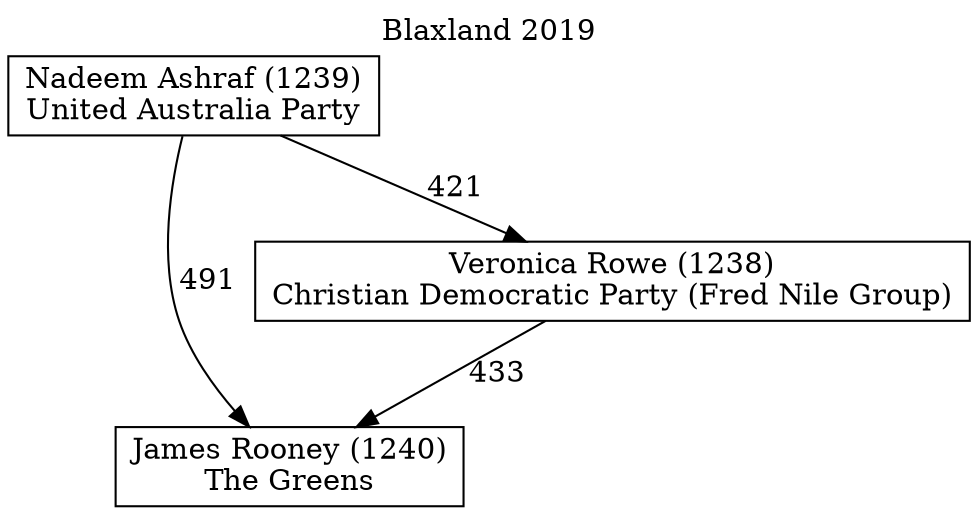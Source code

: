 // House preference flow
digraph "James Rooney (1240)_Blaxland_2019" {
	graph [label="Blaxland 2019" labelloc=t mclimit=10]
	node [shape=box]
	"James Rooney (1240)" [label="James Rooney (1240)
The Greens"]
	"Veronica Rowe (1238)" [label="Veronica Rowe (1238)
Christian Democratic Party (Fred Nile Group)"]
	"Nadeem Ashraf (1239)" [label="Nadeem Ashraf (1239)
United Australia Party"]
	"James Rooney (1240)" [label="James Rooney (1240)
The Greens"]
	"Nadeem Ashraf (1239)" [label="Nadeem Ashraf (1239)
United Australia Party"]
	"Nadeem Ashraf (1239)" [label="Nadeem Ashraf (1239)
United Australia Party"]
	"Veronica Rowe (1238)" [label="Veronica Rowe (1238)
Christian Democratic Party (Fred Nile Group)"]
	"Nadeem Ashraf (1239)" [label="Nadeem Ashraf (1239)
United Australia Party"]
	"Nadeem Ashraf (1239)" [label="Nadeem Ashraf (1239)
United Australia Party"]
	"Veronica Rowe (1238)" -> "James Rooney (1240)" [label=433]
	"Nadeem Ashraf (1239)" -> "Veronica Rowe (1238)" [label=421]
	"Nadeem Ashraf (1239)" -> "James Rooney (1240)" [label=491]
}
